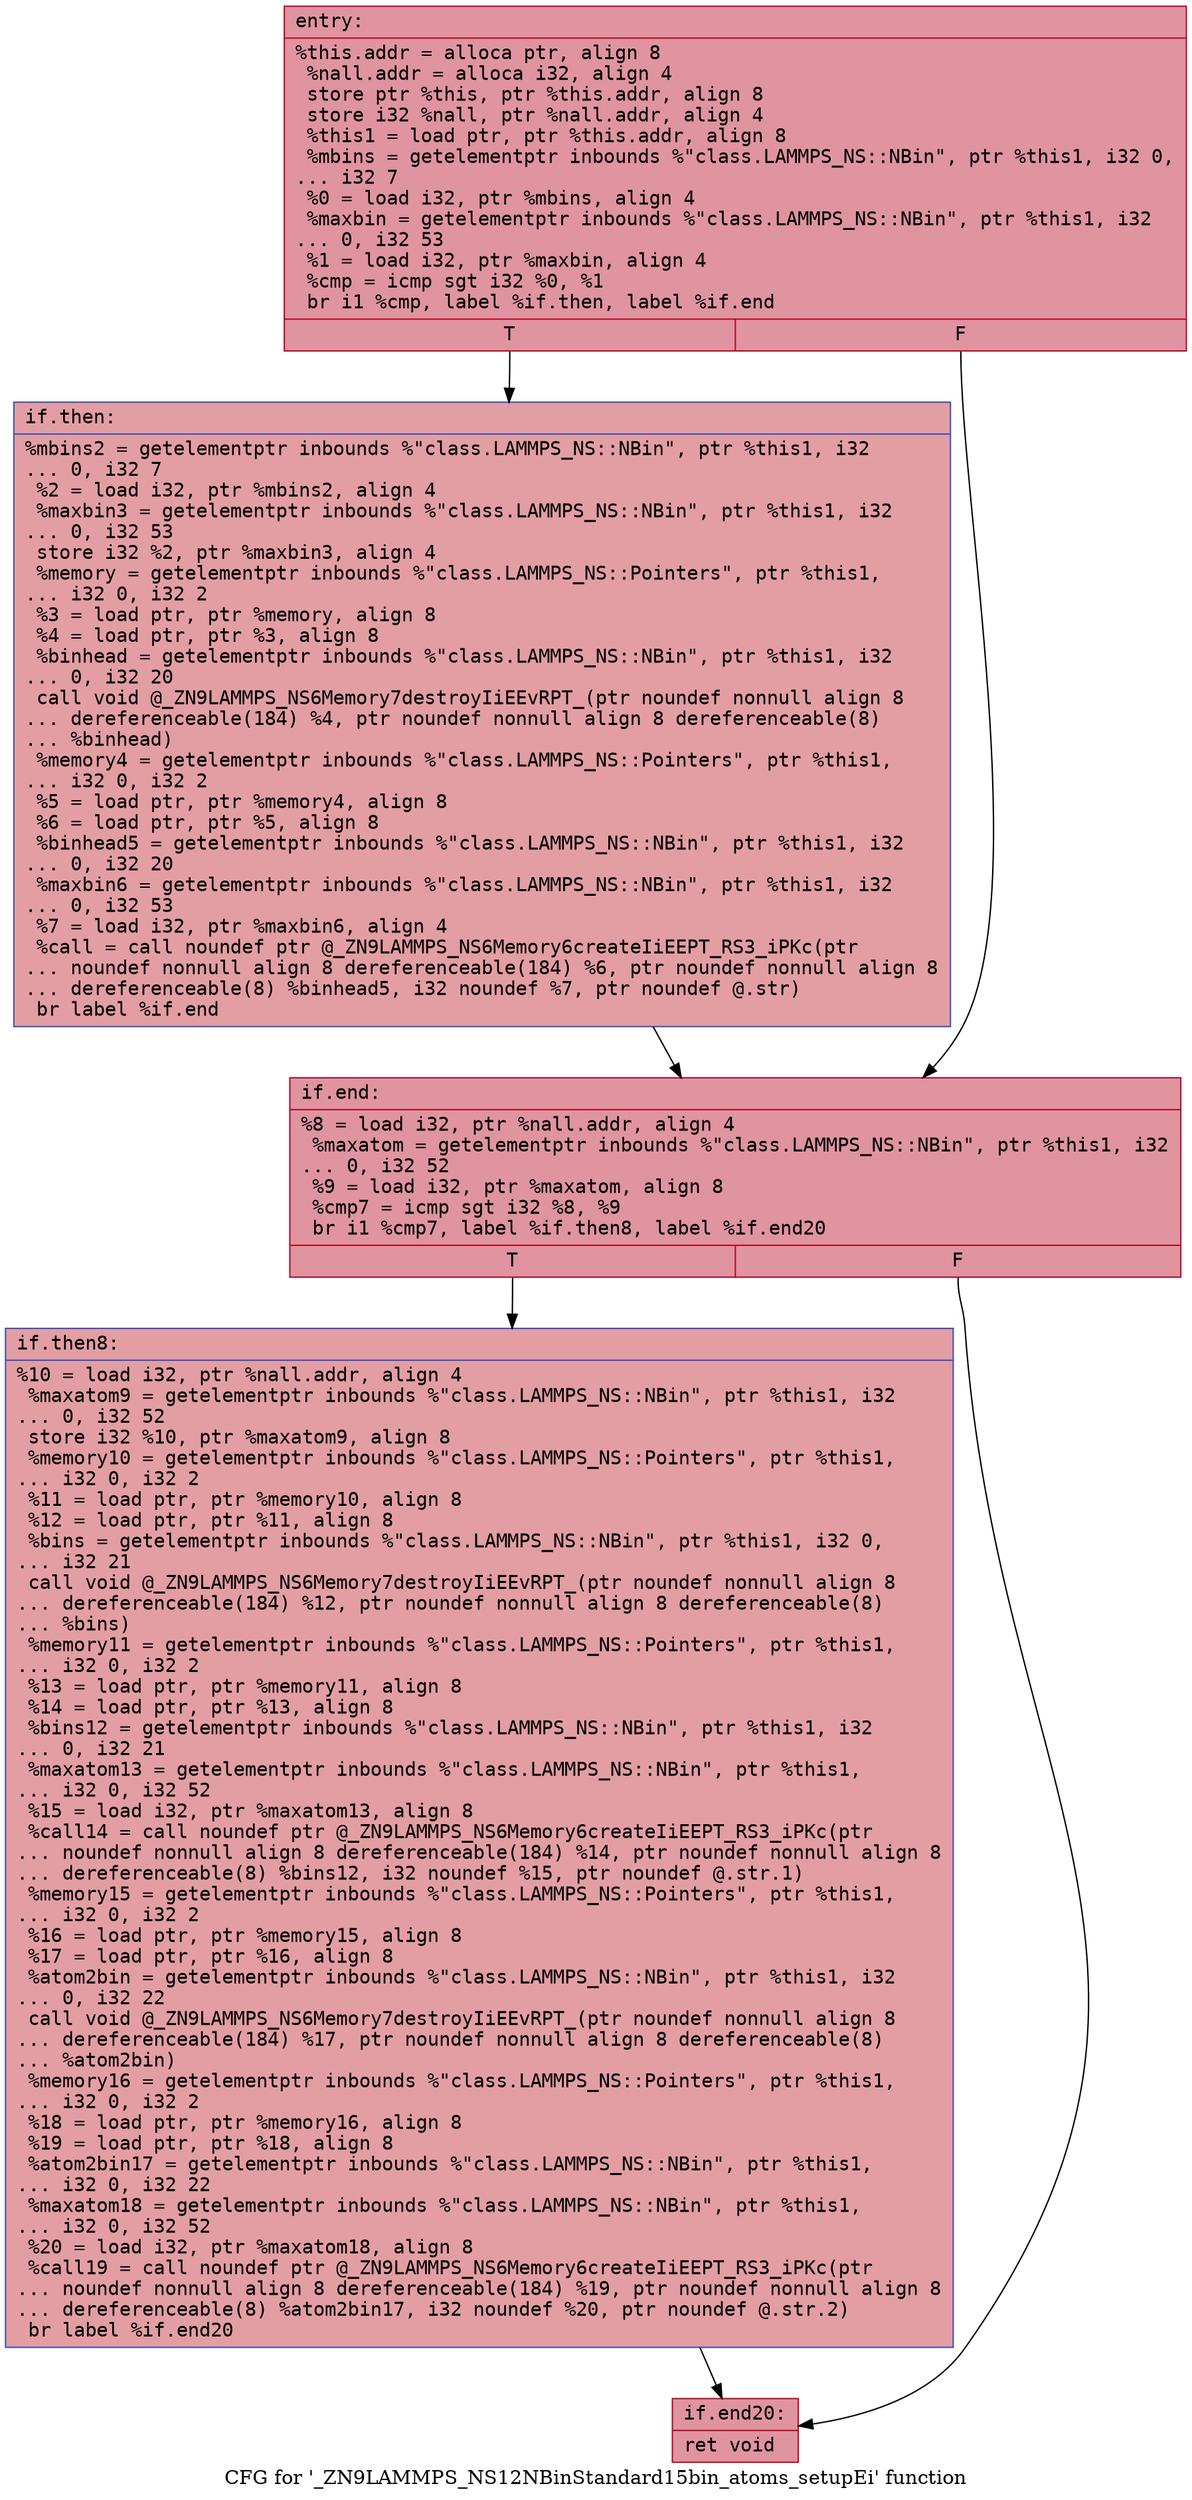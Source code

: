 digraph "CFG for '_ZN9LAMMPS_NS12NBinStandard15bin_atoms_setupEi' function" {
	label="CFG for '_ZN9LAMMPS_NS12NBinStandard15bin_atoms_setupEi' function";

	Node0x555e4737f1e0 [shape=record,color="#b70d28ff", style=filled, fillcolor="#b70d2870" fontname="Courier",label="{entry:\l|  %this.addr = alloca ptr, align 8\l  %nall.addr = alloca i32, align 4\l  store ptr %this, ptr %this.addr, align 8\l  store i32 %nall, ptr %nall.addr, align 4\l  %this1 = load ptr, ptr %this.addr, align 8\l  %mbins = getelementptr inbounds %\"class.LAMMPS_NS::NBin\", ptr %this1, i32 0,\l... i32 7\l  %0 = load i32, ptr %mbins, align 4\l  %maxbin = getelementptr inbounds %\"class.LAMMPS_NS::NBin\", ptr %this1, i32\l... 0, i32 53\l  %1 = load i32, ptr %maxbin, align 4\l  %cmp = icmp sgt i32 %0, %1\l  br i1 %cmp, label %if.then, label %if.end\l|{<s0>T|<s1>F}}"];
	Node0x555e4737f1e0:s0 -> Node0x555e4737f7c0[tooltip="entry -> if.then\nProbability 50.00%" ];
	Node0x555e4737f1e0:s1 -> Node0x555e4737f830[tooltip="entry -> if.end\nProbability 50.00%" ];
	Node0x555e4737f7c0 [shape=record,color="#3d50c3ff", style=filled, fillcolor="#be242e70" fontname="Courier",label="{if.then:\l|  %mbins2 = getelementptr inbounds %\"class.LAMMPS_NS::NBin\", ptr %this1, i32\l... 0, i32 7\l  %2 = load i32, ptr %mbins2, align 4\l  %maxbin3 = getelementptr inbounds %\"class.LAMMPS_NS::NBin\", ptr %this1, i32\l... 0, i32 53\l  store i32 %2, ptr %maxbin3, align 4\l  %memory = getelementptr inbounds %\"class.LAMMPS_NS::Pointers\", ptr %this1,\l... i32 0, i32 2\l  %3 = load ptr, ptr %memory, align 8\l  %4 = load ptr, ptr %3, align 8\l  %binhead = getelementptr inbounds %\"class.LAMMPS_NS::NBin\", ptr %this1, i32\l... 0, i32 20\l  call void @_ZN9LAMMPS_NS6Memory7destroyIiEEvRPT_(ptr noundef nonnull align 8\l... dereferenceable(184) %4, ptr noundef nonnull align 8 dereferenceable(8)\l... %binhead)\l  %memory4 = getelementptr inbounds %\"class.LAMMPS_NS::Pointers\", ptr %this1,\l... i32 0, i32 2\l  %5 = load ptr, ptr %memory4, align 8\l  %6 = load ptr, ptr %5, align 8\l  %binhead5 = getelementptr inbounds %\"class.LAMMPS_NS::NBin\", ptr %this1, i32\l... 0, i32 20\l  %maxbin6 = getelementptr inbounds %\"class.LAMMPS_NS::NBin\", ptr %this1, i32\l... 0, i32 53\l  %7 = load i32, ptr %maxbin6, align 4\l  %call = call noundef ptr @_ZN9LAMMPS_NS6Memory6createIiEEPT_RS3_iPKc(ptr\l... noundef nonnull align 8 dereferenceable(184) %6, ptr noundef nonnull align 8\l... dereferenceable(8) %binhead5, i32 noundef %7, ptr noundef @.str)\l  br label %if.end\l}"];
	Node0x555e4737f7c0 -> Node0x555e4737f830[tooltip="if.then -> if.end\nProbability 100.00%" ];
	Node0x555e4737f830 [shape=record,color="#b70d28ff", style=filled, fillcolor="#b70d2870" fontname="Courier",label="{if.end:\l|  %8 = load i32, ptr %nall.addr, align 4\l  %maxatom = getelementptr inbounds %\"class.LAMMPS_NS::NBin\", ptr %this1, i32\l... 0, i32 52\l  %9 = load i32, ptr %maxatom, align 8\l  %cmp7 = icmp sgt i32 %8, %9\l  br i1 %cmp7, label %if.then8, label %if.end20\l|{<s0>T|<s1>F}}"];
	Node0x555e4737f830:s0 -> Node0x555e47380d50[tooltip="if.end -> if.then8\nProbability 50.00%" ];
	Node0x555e4737f830:s1 -> Node0x555e47380dd0[tooltip="if.end -> if.end20\nProbability 50.00%" ];
	Node0x555e47380d50 [shape=record,color="#3d50c3ff", style=filled, fillcolor="#be242e70" fontname="Courier",label="{if.then8:\l|  %10 = load i32, ptr %nall.addr, align 4\l  %maxatom9 = getelementptr inbounds %\"class.LAMMPS_NS::NBin\", ptr %this1, i32\l... 0, i32 52\l  store i32 %10, ptr %maxatom9, align 8\l  %memory10 = getelementptr inbounds %\"class.LAMMPS_NS::Pointers\", ptr %this1,\l... i32 0, i32 2\l  %11 = load ptr, ptr %memory10, align 8\l  %12 = load ptr, ptr %11, align 8\l  %bins = getelementptr inbounds %\"class.LAMMPS_NS::NBin\", ptr %this1, i32 0,\l... i32 21\l  call void @_ZN9LAMMPS_NS6Memory7destroyIiEEvRPT_(ptr noundef nonnull align 8\l... dereferenceable(184) %12, ptr noundef nonnull align 8 dereferenceable(8)\l... %bins)\l  %memory11 = getelementptr inbounds %\"class.LAMMPS_NS::Pointers\", ptr %this1,\l... i32 0, i32 2\l  %13 = load ptr, ptr %memory11, align 8\l  %14 = load ptr, ptr %13, align 8\l  %bins12 = getelementptr inbounds %\"class.LAMMPS_NS::NBin\", ptr %this1, i32\l... 0, i32 21\l  %maxatom13 = getelementptr inbounds %\"class.LAMMPS_NS::NBin\", ptr %this1,\l... i32 0, i32 52\l  %15 = load i32, ptr %maxatom13, align 8\l  %call14 = call noundef ptr @_ZN9LAMMPS_NS6Memory6createIiEEPT_RS3_iPKc(ptr\l... noundef nonnull align 8 dereferenceable(184) %14, ptr noundef nonnull align 8\l... dereferenceable(8) %bins12, i32 noundef %15, ptr noundef @.str.1)\l  %memory15 = getelementptr inbounds %\"class.LAMMPS_NS::Pointers\", ptr %this1,\l... i32 0, i32 2\l  %16 = load ptr, ptr %memory15, align 8\l  %17 = load ptr, ptr %16, align 8\l  %atom2bin = getelementptr inbounds %\"class.LAMMPS_NS::NBin\", ptr %this1, i32\l... 0, i32 22\l  call void @_ZN9LAMMPS_NS6Memory7destroyIiEEvRPT_(ptr noundef nonnull align 8\l... dereferenceable(184) %17, ptr noundef nonnull align 8 dereferenceable(8)\l... %atom2bin)\l  %memory16 = getelementptr inbounds %\"class.LAMMPS_NS::Pointers\", ptr %this1,\l... i32 0, i32 2\l  %18 = load ptr, ptr %memory16, align 8\l  %19 = load ptr, ptr %18, align 8\l  %atom2bin17 = getelementptr inbounds %\"class.LAMMPS_NS::NBin\", ptr %this1,\l... i32 0, i32 22\l  %maxatom18 = getelementptr inbounds %\"class.LAMMPS_NS::NBin\", ptr %this1,\l... i32 0, i32 52\l  %20 = load i32, ptr %maxatom18, align 8\l  %call19 = call noundef ptr @_ZN9LAMMPS_NS6Memory6createIiEEPT_RS3_iPKc(ptr\l... noundef nonnull align 8 dereferenceable(184) %19, ptr noundef nonnull align 8\l... dereferenceable(8) %atom2bin17, i32 noundef %20, ptr noundef @.str.2)\l  br label %if.end20\l}"];
	Node0x555e47380d50 -> Node0x555e47380dd0[tooltip="if.then8 -> if.end20\nProbability 100.00%" ];
	Node0x555e47380dd0 [shape=record,color="#b70d28ff", style=filled, fillcolor="#b70d2870" fontname="Courier",label="{if.end20:\l|  ret void\l}"];
}

